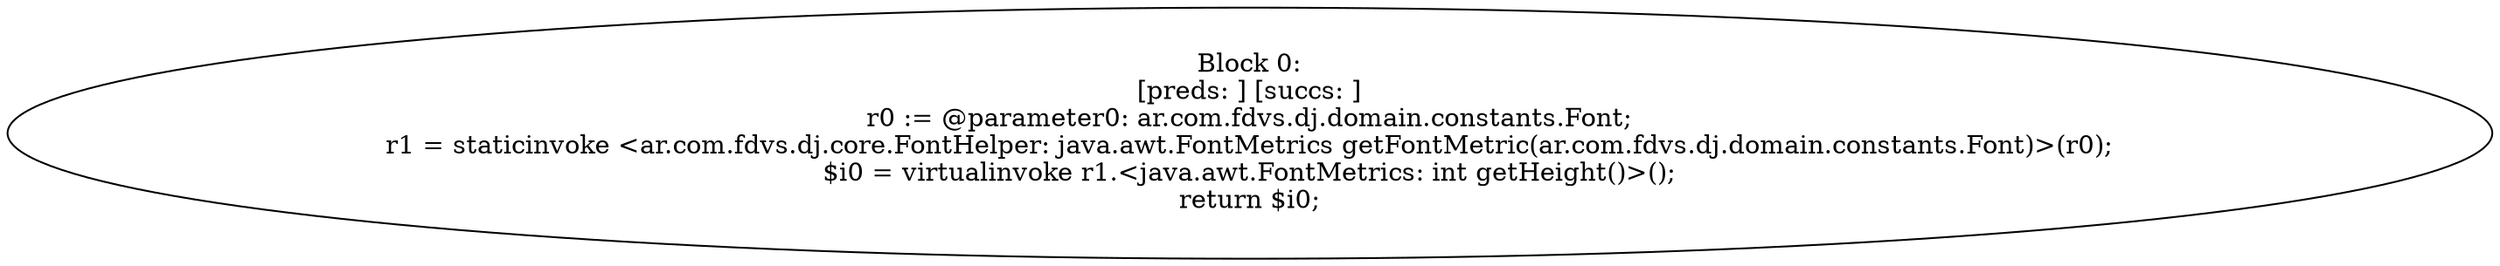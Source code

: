 digraph "unitGraph" {
    "Block 0:
[preds: ] [succs: ]
r0 := @parameter0: ar.com.fdvs.dj.domain.constants.Font;
r1 = staticinvoke <ar.com.fdvs.dj.core.FontHelper: java.awt.FontMetrics getFontMetric(ar.com.fdvs.dj.domain.constants.Font)>(r0);
$i0 = virtualinvoke r1.<java.awt.FontMetrics: int getHeight()>();
return $i0;
"
}
